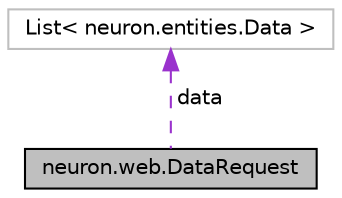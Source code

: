 digraph "neuron.web.DataRequest"
{
  edge [fontname="Helvetica",fontsize="10",labelfontname="Helvetica",labelfontsize="10"];
  node [fontname="Helvetica",fontsize="10",shape=record];
  Node1 [label="neuron.web.DataRequest",height=0.2,width=0.4,color="black", fillcolor="grey75", style="filled", fontcolor="black"];
  Node2 -> Node1 [dir="back",color="darkorchid3",fontsize="10",style="dashed",label=" data" ,fontname="Helvetica"];
  Node2 [label="List\< neuron.entities.Data \>",height=0.2,width=0.4,color="grey75", fillcolor="white", style="filled"];
}
